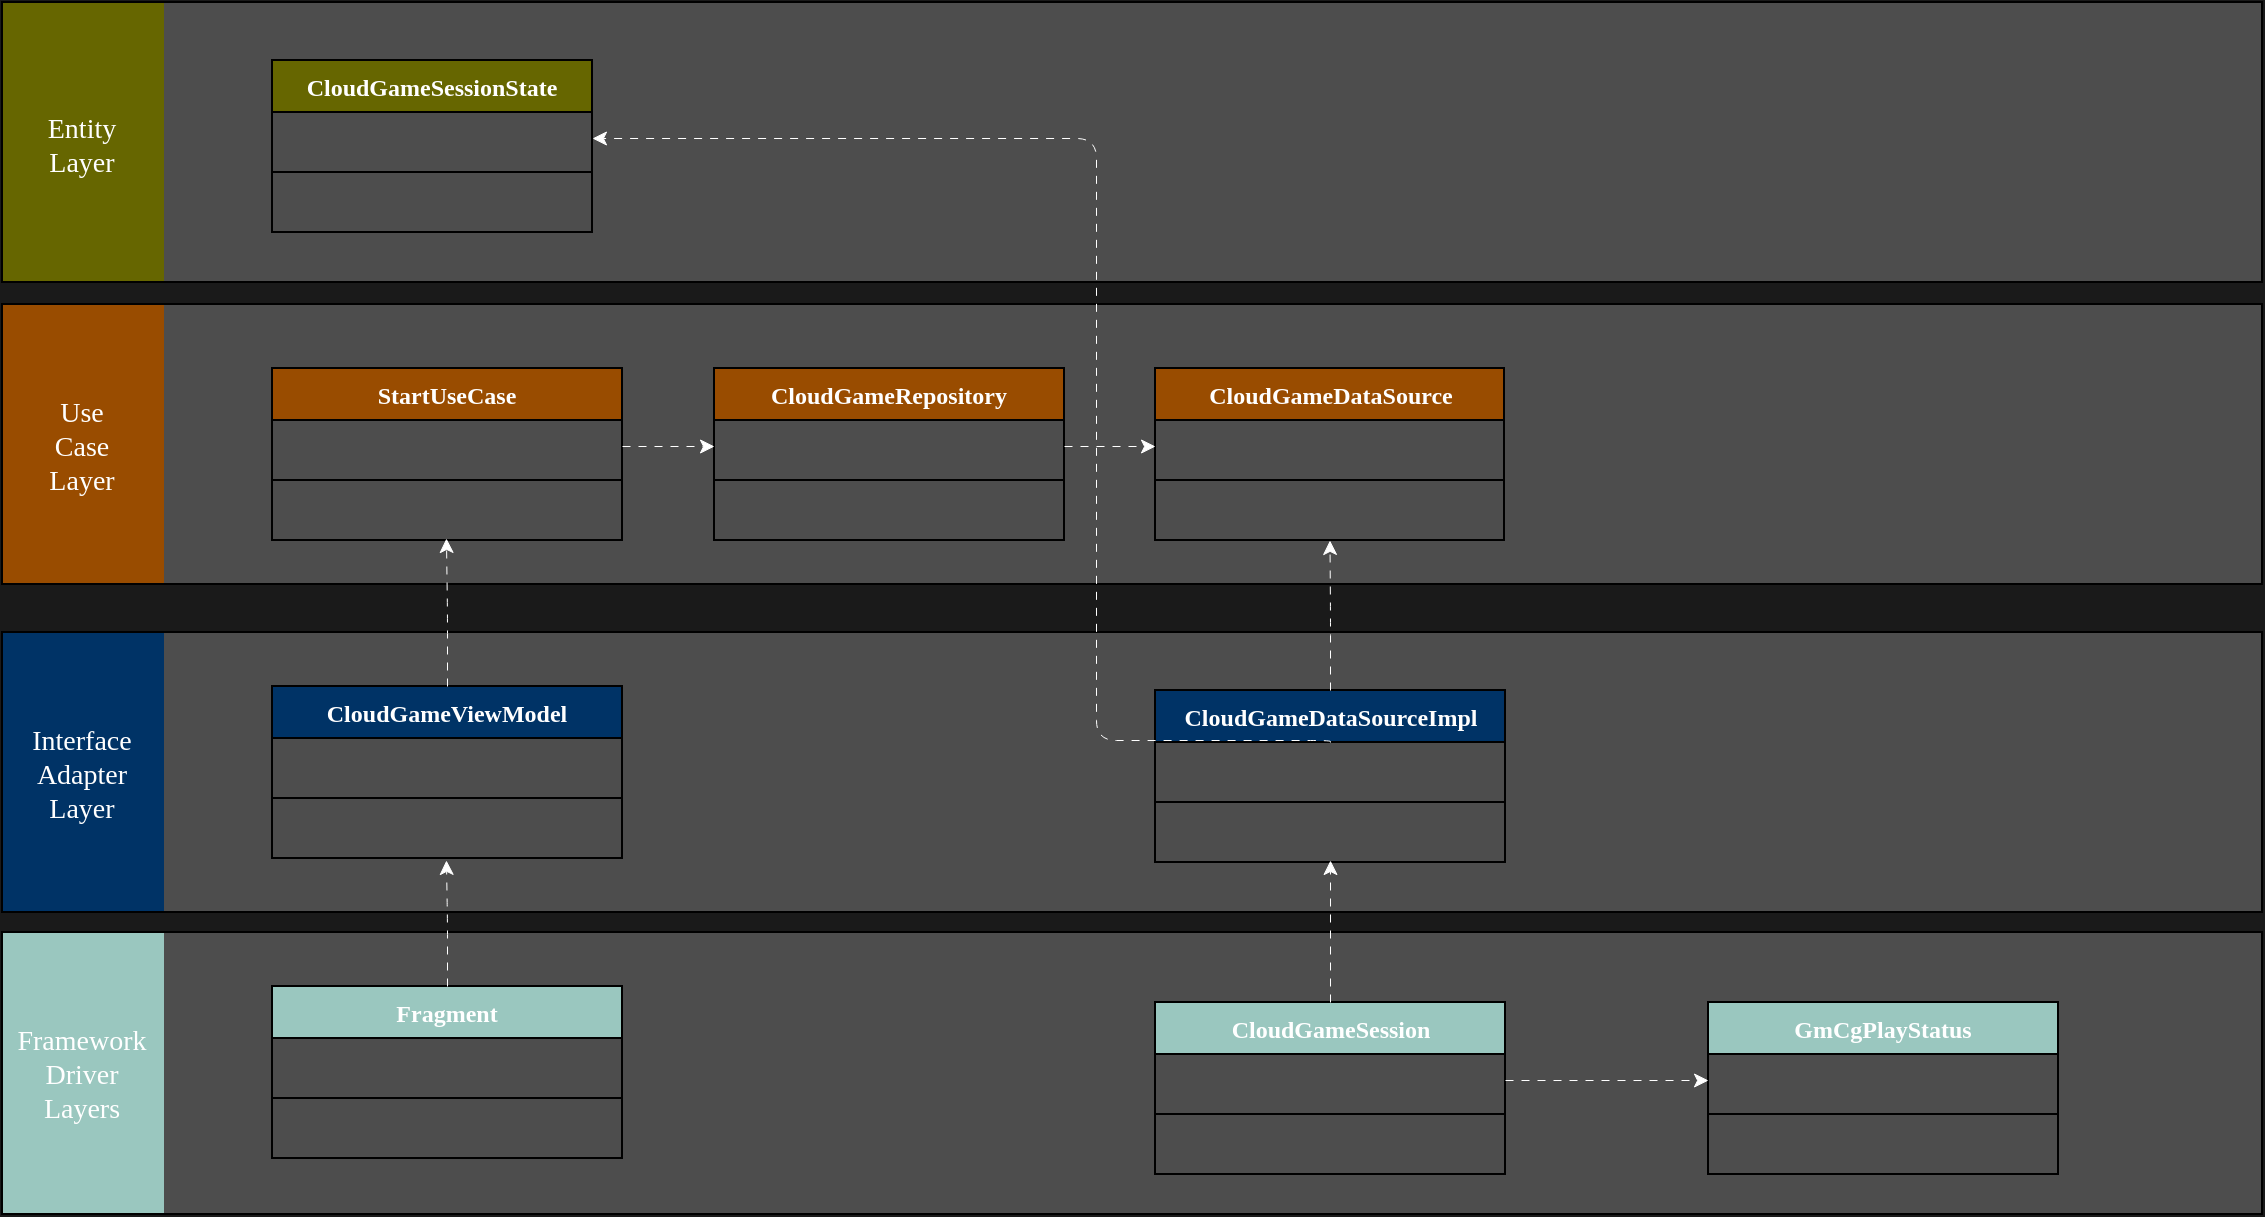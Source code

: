 <mxfile version="21.0.2" type="github">
  <diagram name="第 1 页" id="mS2E8iE-QGVYMEqbDke_">
    <mxGraphModel dx="2042" dy="1195" grid="0" gridSize="10" guides="1" tooltips="1" connect="1" arrows="1" fold="1" page="0" pageScale="1" pageWidth="827" pageHeight="1169" background="#1A1A1A" math="0" shadow="0">
      <root>
        <mxCell id="0" />
        <mxCell id="1" parent="0" />
        <mxCell id="D_g0UbqlEAJKAkZLnDt9-17" value="" style="swimlane;horizontal=0;whiteSpace=wrap;html=1;startSize=81;strokeColor=default;shadow=0;glass=0;swimlaneLine=0;fillColor=#9AC7BF;swimlaneFillColor=#4D4D4D;" vertex="1" parent="1">
          <mxGeometry x="-526" y="87" width="1130" height="141" as="geometry">
            <mxRectangle x="-24" y="313" width="32" height="147" as="alternateBounds" />
          </mxGeometry>
        </mxCell>
        <mxCell id="D_g0UbqlEAJKAkZLnDt9-18" value="&lt;font style=&quot;font-size: 14px;&quot; face=&quot;Comic Sans MS&quot;&gt;Framework&lt;br&gt;Driver&lt;br&gt;Layers&lt;br&gt;&lt;/font&gt;" style="text;html=1;strokeColor=none;fillColor=none;align=center;verticalAlign=middle;whiteSpace=wrap;rounded=0;fontColor=#FFFFFF;" vertex="1" parent="D_g0UbqlEAJKAkZLnDt9-17">
          <mxGeometry x="14" y="50.5" width="52" height="43" as="geometry" />
        </mxCell>
        <mxCell id="D_g0UbqlEAJKAkZLnDt9-78" value="Fragment" style="swimlane;fontStyle=1;align=center;verticalAlign=top;childLayout=stackLayout;horizontal=1;startSize=26;horizontalStack=0;resizeParent=1;resizeParentMax=0;resizeLast=0;collapsible=1;marginBottom=0;whiteSpace=wrap;html=1;fillColor=#9AC7BF;fontColor=#FFFFFF;fontFamily=Comic Sans MS;" vertex="1" parent="D_g0UbqlEAJKAkZLnDt9-17">
          <mxGeometry x="135" y="27" width="175" height="86" as="geometry" />
        </mxCell>
        <mxCell id="D_g0UbqlEAJKAkZLnDt9-79" value="&amp;nbsp;" style="text;strokeColor=none;fillColor=none;align=left;verticalAlign=top;spacingLeft=4;spacingRight=4;overflow=hidden;rotatable=0;points=[[0,0.5],[1,0.5]];portConstraint=eastwest;whiteSpace=wrap;html=1;fontColor=#FFFFFF;fontFamily=Comic Sans MS;" vertex="1" parent="D_g0UbqlEAJKAkZLnDt9-78">
          <mxGeometry y="26" width="175" height="26" as="geometry" />
        </mxCell>
        <mxCell id="D_g0UbqlEAJKAkZLnDt9-80" value="" style="line;strokeWidth=1;fillColor=none;align=left;verticalAlign=middle;spacingTop=-1;spacingLeft=3;spacingRight=3;rotatable=0;labelPosition=right;points=[];portConstraint=eastwest;strokeColor=inherit;fontColor=#FFFFFF;fontFamily=Comic Sans MS;" vertex="1" parent="D_g0UbqlEAJKAkZLnDt9-78">
          <mxGeometry y="52" width="175" height="8" as="geometry" />
        </mxCell>
        <mxCell id="D_g0UbqlEAJKAkZLnDt9-81" value="&amp;nbsp;" style="text;strokeColor=none;fillColor=none;align=left;verticalAlign=top;spacingLeft=4;spacingRight=4;overflow=hidden;rotatable=0;points=[[0,0.5],[1,0.5]];portConstraint=eastwest;whiteSpace=wrap;html=1;fontColor=#FFFFFF;fontFamily=Comic Sans MS;" vertex="1" parent="D_g0UbqlEAJKAkZLnDt9-78">
          <mxGeometry y="60" width="175" height="26" as="geometry" />
        </mxCell>
        <mxCell id="D_g0UbqlEAJKAkZLnDt9-82" value="CloudGameSession" style="swimlane;fontStyle=1;align=center;verticalAlign=top;childLayout=stackLayout;horizontal=1;startSize=26;horizontalStack=0;resizeParent=1;resizeParentMax=0;resizeLast=0;collapsible=1;marginBottom=0;whiteSpace=wrap;html=1;fillColor=#9AC7BF;fontColor=#FFFFFF;fontFamily=Comic Sans MS;" vertex="1" parent="D_g0UbqlEAJKAkZLnDt9-17">
          <mxGeometry x="576.5" y="35" width="175" height="86" as="geometry" />
        </mxCell>
        <mxCell id="D_g0UbqlEAJKAkZLnDt9-83" value="&amp;nbsp;" style="text;strokeColor=none;fillColor=none;align=left;verticalAlign=top;spacingLeft=4;spacingRight=4;overflow=hidden;rotatable=0;points=[[0,0.5],[1,0.5]];portConstraint=eastwest;whiteSpace=wrap;html=1;fontColor=#FFFFFF;fontFamily=Comic Sans MS;" vertex="1" parent="D_g0UbqlEAJKAkZLnDt9-82">
          <mxGeometry y="26" width="175" height="26" as="geometry" />
        </mxCell>
        <mxCell id="D_g0UbqlEAJKAkZLnDt9-84" value="" style="line;strokeWidth=1;fillColor=none;align=left;verticalAlign=middle;spacingTop=-1;spacingLeft=3;spacingRight=3;rotatable=0;labelPosition=right;points=[];portConstraint=eastwest;strokeColor=inherit;fontColor=#FFFFFF;fontFamily=Comic Sans MS;" vertex="1" parent="D_g0UbqlEAJKAkZLnDt9-82">
          <mxGeometry y="52" width="175" height="8" as="geometry" />
        </mxCell>
        <mxCell id="D_g0UbqlEAJKAkZLnDt9-85" value="&amp;nbsp;" style="text;strokeColor=none;fillColor=none;align=left;verticalAlign=top;spacingLeft=4;spacingRight=4;overflow=hidden;rotatable=0;points=[[0,0.5],[1,0.5]];portConstraint=eastwest;whiteSpace=wrap;html=1;fontColor=#FFFFFF;fontFamily=Comic Sans MS;" vertex="1" parent="D_g0UbqlEAJKAkZLnDt9-82">
          <mxGeometry y="60" width="175" height="26" as="geometry" />
        </mxCell>
        <mxCell id="D_g0UbqlEAJKAkZLnDt9-86" value="GmCgPlayStatus" style="swimlane;fontStyle=1;align=center;verticalAlign=top;childLayout=stackLayout;horizontal=1;startSize=26;horizontalStack=0;resizeParent=1;resizeParentMax=0;resizeLast=0;collapsible=1;marginBottom=0;whiteSpace=wrap;html=1;fillColor=#9AC7BF;fontColor=#FFFFFF;fontFamily=Comic Sans MS;" vertex="1" parent="D_g0UbqlEAJKAkZLnDt9-17">
          <mxGeometry x="853" y="35" width="175" height="86" as="geometry" />
        </mxCell>
        <mxCell id="D_g0UbqlEAJKAkZLnDt9-87" value="&amp;nbsp;" style="text;strokeColor=none;fillColor=none;align=left;verticalAlign=top;spacingLeft=4;spacingRight=4;overflow=hidden;rotatable=0;points=[[0,0.5],[1,0.5]];portConstraint=eastwest;whiteSpace=wrap;html=1;fontColor=#FFFFFF;fontFamily=Comic Sans MS;" vertex="1" parent="D_g0UbqlEAJKAkZLnDt9-86">
          <mxGeometry y="26" width="175" height="26" as="geometry" />
        </mxCell>
        <mxCell id="D_g0UbqlEAJKAkZLnDt9-88" value="" style="line;strokeWidth=1;fillColor=none;align=left;verticalAlign=middle;spacingTop=-1;spacingLeft=3;spacingRight=3;rotatable=0;labelPosition=right;points=[];portConstraint=eastwest;strokeColor=inherit;fontColor=#FFFFFF;fontFamily=Comic Sans MS;" vertex="1" parent="D_g0UbqlEAJKAkZLnDt9-86">
          <mxGeometry y="52" width="175" height="8" as="geometry" />
        </mxCell>
        <mxCell id="D_g0UbqlEAJKAkZLnDt9-89" value="&amp;nbsp;" style="text;strokeColor=none;fillColor=none;align=left;verticalAlign=top;spacingLeft=4;spacingRight=4;overflow=hidden;rotatable=0;points=[[0,0.5],[1,0.5]];portConstraint=eastwest;whiteSpace=wrap;html=1;fontColor=#FFFFFF;fontFamily=Comic Sans MS;" vertex="1" parent="D_g0UbqlEAJKAkZLnDt9-86">
          <mxGeometry y="60" width="175" height="26" as="geometry" />
        </mxCell>
        <mxCell id="D_g0UbqlEAJKAkZLnDt9-100" style="edgeStyle=orthogonalEdgeStyle;rounded=1;orthogonalLoop=1;jettySize=auto;html=1;exitX=1;exitY=0.5;exitDx=0;exitDy=0;strokeColor=#FFFFFF;dashed=1;strokeWidth=0.5;dashPattern=8 8;" edge="1" parent="D_g0UbqlEAJKAkZLnDt9-17" source="D_g0UbqlEAJKAkZLnDt9-83" target="D_g0UbqlEAJKAkZLnDt9-87">
          <mxGeometry relative="1" as="geometry" />
        </mxCell>
        <mxCell id="D_g0UbqlEAJKAkZLnDt9-22" value="" style="swimlane;horizontal=0;whiteSpace=wrap;html=1;startSize=81;strokeColor=default;shadow=0;glass=0;swimlaneLine=0;fillColor=#003366;swimlaneFillColor=#4D4D4D;" vertex="1" parent="1">
          <mxGeometry x="-526" y="-63" width="1130" height="140" as="geometry">
            <mxRectangle x="-24" y="313" width="32" height="147" as="alternateBounds" />
          </mxGeometry>
        </mxCell>
        <mxCell id="D_g0UbqlEAJKAkZLnDt9-23" value="&lt;font style=&quot;font-size: 14px;&quot; face=&quot;Comic Sans MS&quot;&gt;Interface&lt;br&gt;Adapter&lt;br&gt;Layer&lt;br&gt;&lt;/font&gt;" style="text;html=1;strokeColor=none;fillColor=none;align=center;verticalAlign=middle;whiteSpace=wrap;rounded=0;fontColor=#FFFFFF;" vertex="1" parent="D_g0UbqlEAJKAkZLnDt9-22">
          <mxGeometry x="14" y="50.5" width="52" height="43" as="geometry" />
        </mxCell>
        <mxCell id="D_g0UbqlEAJKAkZLnDt9-64" value="CloudGameViewModel" style="swimlane;fontStyle=1;align=center;verticalAlign=top;childLayout=stackLayout;horizontal=1;startSize=26;horizontalStack=0;resizeParent=1;resizeParentMax=0;resizeLast=0;collapsible=1;marginBottom=0;whiteSpace=wrap;html=1;strokeColor=#000000;fillColor=#003366;fontColor=#FFFFFF;fontFamily=Comic Sans MS;" vertex="1" parent="D_g0UbqlEAJKAkZLnDt9-22">
          <mxGeometry x="135" y="27" width="175" height="86" as="geometry" />
        </mxCell>
        <mxCell id="D_g0UbqlEAJKAkZLnDt9-65" value="&amp;nbsp;" style="text;strokeColor=none;fillColor=none;align=left;verticalAlign=top;spacingLeft=4;spacingRight=4;overflow=hidden;rotatable=0;points=[[0,0.5],[1,0.5]];portConstraint=eastwest;whiteSpace=wrap;html=1;fontColor=#FFFFFF;fontFamily=Comic Sans MS;" vertex="1" parent="D_g0UbqlEAJKAkZLnDt9-64">
          <mxGeometry y="26" width="175" height="26" as="geometry" />
        </mxCell>
        <mxCell id="D_g0UbqlEAJKAkZLnDt9-66" value="" style="line;strokeWidth=1;fillColor=none;align=left;verticalAlign=middle;spacingTop=-1;spacingLeft=3;spacingRight=3;rotatable=0;labelPosition=right;points=[];portConstraint=eastwest;strokeColor=inherit;fontColor=#FFFFFF;fontFamily=Comic Sans MS;" vertex="1" parent="D_g0UbqlEAJKAkZLnDt9-64">
          <mxGeometry y="52" width="175" height="8" as="geometry" />
        </mxCell>
        <mxCell id="D_g0UbqlEAJKAkZLnDt9-67" value="&amp;nbsp;" style="text;strokeColor=none;fillColor=none;align=left;verticalAlign=top;spacingLeft=4;spacingRight=4;overflow=hidden;rotatable=0;points=[[0,0.5],[1,0.5]];portConstraint=eastwest;whiteSpace=wrap;html=1;fontColor=#FFFFFF;fontFamily=Comic Sans MS;" vertex="1" parent="D_g0UbqlEAJKAkZLnDt9-64">
          <mxGeometry y="60" width="175" height="26" as="geometry" />
        </mxCell>
        <mxCell id="D_g0UbqlEAJKAkZLnDt9-74" value="CloudGameDataSourceImpl" style="swimlane;fontStyle=1;align=center;verticalAlign=top;childLayout=stackLayout;horizontal=1;startSize=26;horizontalStack=0;resizeParent=1;resizeParentMax=0;resizeLast=0;collapsible=1;marginBottom=0;whiteSpace=wrap;html=1;fillColor=#003366;fontColor=#FFFFFF;fontFamily=Comic Sans MS;" vertex="1" parent="D_g0UbqlEAJKAkZLnDt9-22">
          <mxGeometry x="576.5" y="29" width="175" height="86" as="geometry" />
        </mxCell>
        <mxCell id="D_g0UbqlEAJKAkZLnDt9-75" value="&amp;nbsp;" style="text;strokeColor=none;fillColor=none;align=left;verticalAlign=top;spacingLeft=4;spacingRight=4;overflow=hidden;rotatable=0;points=[[0,0.5],[1,0.5]];portConstraint=eastwest;whiteSpace=wrap;html=1;fontColor=#FFFFFF;fontFamily=Comic Sans MS;" vertex="1" parent="D_g0UbqlEAJKAkZLnDt9-74">
          <mxGeometry y="26" width="175" height="26" as="geometry" />
        </mxCell>
        <mxCell id="D_g0UbqlEAJKAkZLnDt9-76" value="" style="line;strokeWidth=1;fillColor=none;align=left;verticalAlign=middle;spacingTop=-1;spacingLeft=3;spacingRight=3;rotatable=0;labelPosition=right;points=[];portConstraint=eastwest;strokeColor=inherit;fontColor=#FFFFFF;fontFamily=Comic Sans MS;" vertex="1" parent="D_g0UbqlEAJKAkZLnDt9-74">
          <mxGeometry y="52" width="175" height="8" as="geometry" />
        </mxCell>
        <mxCell id="D_g0UbqlEAJKAkZLnDt9-77" value="&amp;nbsp;" style="text;strokeColor=none;fillColor=none;align=left;verticalAlign=top;spacingLeft=4;spacingRight=4;overflow=hidden;rotatable=0;points=[[0,0.5],[1,0.5]];portConstraint=eastwest;whiteSpace=wrap;html=1;fontColor=#FFFFFF;fontFamily=Comic Sans MS;" vertex="1" parent="D_g0UbqlEAJKAkZLnDt9-74">
          <mxGeometry y="60" width="175" height="26" as="geometry" />
        </mxCell>
        <mxCell id="D_g0UbqlEAJKAkZLnDt9-24" value="" style="swimlane;horizontal=0;whiteSpace=wrap;html=1;startSize=81;strokeColor=default;shadow=0;glass=0;swimlaneLine=0;fillColor=#994C00;swimlaneFillColor=#4D4D4D;" vertex="1" parent="1">
          <mxGeometry x="-526" y="-227" width="1130" height="140" as="geometry">
            <mxRectangle x="-24" y="313" width="32" height="147" as="alternateBounds" />
          </mxGeometry>
        </mxCell>
        <mxCell id="D_g0UbqlEAJKAkZLnDt9-25" value="&lt;font style=&quot;font-size: 14px;&quot; face=&quot;Comic Sans MS&quot;&gt;Use&lt;br&gt;Case&lt;br&gt;Layer&lt;br&gt;&lt;/font&gt;" style="text;html=1;strokeColor=none;fillColor=none;align=center;verticalAlign=middle;whiteSpace=wrap;rounded=0;fontColor=#FFFFFF;" vertex="1" parent="D_g0UbqlEAJKAkZLnDt9-24">
          <mxGeometry x="14" y="50.5" width="52" height="43" as="geometry" />
        </mxCell>
        <mxCell id="D_g0UbqlEAJKAkZLnDt9-32" value="StartUseCase" style="swimlane;fontStyle=1;align=center;verticalAlign=top;childLayout=stackLayout;horizontal=1;startSize=26;horizontalStack=0;resizeParent=1;resizeParentMax=0;resizeLast=0;collapsible=1;marginBottom=0;whiteSpace=wrap;html=1;fillColor=#994C00;fontColor=#FFFFFF;fontFamily=Comic Sans MS;" vertex="1" parent="D_g0UbqlEAJKAkZLnDt9-24">
          <mxGeometry x="135" y="32" width="175" height="86" as="geometry" />
        </mxCell>
        <mxCell id="D_g0UbqlEAJKAkZLnDt9-33" value="&amp;nbsp;" style="text;strokeColor=none;fillColor=none;align=left;verticalAlign=top;spacingLeft=4;spacingRight=4;overflow=hidden;rotatable=0;points=[[0,0.5],[1,0.5]];portConstraint=eastwest;whiteSpace=wrap;html=1;fontColor=#FFFFFF;fontFamily=Comic Sans MS;" vertex="1" parent="D_g0UbqlEAJKAkZLnDt9-32">
          <mxGeometry y="26" width="175" height="26" as="geometry" />
        </mxCell>
        <mxCell id="D_g0UbqlEAJKAkZLnDt9-34" value="" style="line;strokeWidth=1;fillColor=none;align=left;verticalAlign=middle;spacingTop=-1;spacingLeft=3;spacingRight=3;rotatable=0;labelPosition=right;points=[];portConstraint=eastwest;strokeColor=inherit;fontColor=#FFFFFF;fontFamily=Comic Sans MS;" vertex="1" parent="D_g0UbqlEAJKAkZLnDt9-32">
          <mxGeometry y="52" width="175" height="8" as="geometry" />
        </mxCell>
        <mxCell id="D_g0UbqlEAJKAkZLnDt9-35" value="&amp;nbsp;" style="text;strokeColor=none;fillColor=none;align=left;verticalAlign=top;spacingLeft=4;spacingRight=4;overflow=hidden;rotatable=0;points=[[0,0.5],[1,0.5]];portConstraint=eastwest;whiteSpace=wrap;html=1;fontColor=#FFFFFF;fontFamily=Comic Sans MS;" vertex="1" parent="D_g0UbqlEAJKAkZLnDt9-32">
          <mxGeometry y="60" width="175" height="26" as="geometry" />
        </mxCell>
        <mxCell id="D_g0UbqlEAJKAkZLnDt9-42" value="CloudGameRepository" style="swimlane;fontStyle=1;align=center;verticalAlign=top;childLayout=stackLayout;horizontal=1;startSize=26;horizontalStack=0;resizeParent=1;resizeParentMax=0;resizeLast=0;collapsible=1;marginBottom=0;whiteSpace=wrap;html=1;fillColor=#994C00;fontColor=#FFFFFF;fontFamily=Comic Sans MS;" vertex="1" parent="D_g0UbqlEAJKAkZLnDt9-24">
          <mxGeometry x="356" y="32" width="175" height="86" as="geometry" />
        </mxCell>
        <mxCell id="D_g0UbqlEAJKAkZLnDt9-43" value="&amp;nbsp;" style="text;strokeColor=none;fillColor=none;align=left;verticalAlign=top;spacingLeft=4;spacingRight=4;overflow=hidden;rotatable=0;points=[[0,0.5],[1,0.5]];portConstraint=eastwest;whiteSpace=wrap;html=1;fontColor=#FFFFFF;fontFamily=Comic Sans MS;" vertex="1" parent="D_g0UbqlEAJKAkZLnDt9-42">
          <mxGeometry y="26" width="175" height="26" as="geometry" />
        </mxCell>
        <mxCell id="D_g0UbqlEAJKAkZLnDt9-44" value="" style="line;strokeWidth=1;fillColor=none;align=left;verticalAlign=middle;spacingTop=-1;spacingLeft=3;spacingRight=3;rotatable=0;labelPosition=right;points=[];portConstraint=eastwest;strokeColor=inherit;fontColor=#FFFFFF;fontFamily=Comic Sans MS;" vertex="1" parent="D_g0UbqlEAJKAkZLnDt9-42">
          <mxGeometry y="52" width="175" height="8" as="geometry" />
        </mxCell>
        <mxCell id="D_g0UbqlEAJKAkZLnDt9-45" value="&amp;nbsp;" style="text;strokeColor=none;fillColor=none;align=left;verticalAlign=top;spacingLeft=4;spacingRight=4;overflow=hidden;rotatable=0;points=[[0,0.5],[1,0.5]];portConstraint=eastwest;whiteSpace=wrap;html=1;fontColor=#FFFFFF;fontFamily=Comic Sans MS;" vertex="1" parent="D_g0UbqlEAJKAkZLnDt9-42">
          <mxGeometry y="60" width="175" height="26" as="geometry" />
        </mxCell>
        <mxCell id="D_g0UbqlEAJKAkZLnDt9-46" value="CloudGameDataSource" style="swimlane;fontStyle=1;align=center;verticalAlign=top;childLayout=stackLayout;horizontal=1;startSize=26;horizontalStack=0;resizeParent=1;resizeParentMax=0;resizeLast=0;collapsible=1;marginBottom=0;whiteSpace=wrap;html=1;fillColor=#994C00;fontColor=#FFFFFF;fontFamily=Comic Sans MS;" vertex="1" parent="D_g0UbqlEAJKAkZLnDt9-24">
          <mxGeometry x="576.5" y="32" width="174.5" height="86" as="geometry" />
        </mxCell>
        <mxCell id="D_g0UbqlEAJKAkZLnDt9-102" value="&amp;nbsp;" style="text;strokeColor=none;fillColor=none;align=left;verticalAlign=top;spacingLeft=4;spacingRight=4;overflow=hidden;rotatable=0;points=[[0,0.5],[1,0.5]];portConstraint=eastwest;whiteSpace=wrap;html=1;fontColor=#FFFFFF;fontFamily=Comic Sans MS;" vertex="1" parent="D_g0UbqlEAJKAkZLnDt9-46">
          <mxGeometry y="26" width="174.5" height="26" as="geometry" />
        </mxCell>
        <mxCell id="D_g0UbqlEAJKAkZLnDt9-48" value="" style="line;strokeWidth=1;fillColor=none;align=left;verticalAlign=middle;spacingTop=-1;spacingLeft=3;spacingRight=3;rotatable=0;labelPosition=right;points=[];portConstraint=eastwest;strokeColor=inherit;fontColor=#FFFFFF;fontFamily=Comic Sans MS;" vertex="1" parent="D_g0UbqlEAJKAkZLnDt9-46">
          <mxGeometry y="52" width="174.5" height="8" as="geometry" />
        </mxCell>
        <mxCell id="D_g0UbqlEAJKAkZLnDt9-49" value="&amp;nbsp;" style="text;strokeColor=none;fillColor=none;align=left;verticalAlign=top;spacingLeft=4;spacingRight=4;overflow=hidden;rotatable=0;points=[[0,0.5],[1,0.5]];portConstraint=eastwest;whiteSpace=wrap;html=1;fontColor=#FFFFFF;fontFamily=Comic Sans MS;" vertex="1" parent="D_g0UbqlEAJKAkZLnDt9-46">
          <mxGeometry y="60" width="174.5" height="26" as="geometry" />
        </mxCell>
        <mxCell id="D_g0UbqlEAJKAkZLnDt9-93" style="edgeStyle=orthogonalEdgeStyle;rounded=1;orthogonalLoop=1;jettySize=auto;html=1;strokeColor=#FFFFFF;dashed=1;strokeWidth=0.5;dashPattern=8 8;" edge="1" parent="D_g0UbqlEAJKAkZLnDt9-24" source="D_g0UbqlEAJKAkZLnDt9-33" target="D_g0UbqlEAJKAkZLnDt9-43">
          <mxGeometry relative="1" as="geometry" />
        </mxCell>
        <mxCell id="D_g0UbqlEAJKAkZLnDt9-103" style="edgeStyle=orthogonalEdgeStyle;rounded=1;orthogonalLoop=1;jettySize=auto;html=1;exitX=1;exitY=0.5;exitDx=0;exitDy=0;strokeWidth=0.5;dashed=1;strokeColor=#FFFFFF;dashPattern=8 8;" edge="1" parent="D_g0UbqlEAJKAkZLnDt9-24" source="D_g0UbqlEAJKAkZLnDt9-43" target="D_g0UbqlEAJKAkZLnDt9-102">
          <mxGeometry relative="1" as="geometry" />
        </mxCell>
        <mxCell id="D_g0UbqlEAJKAkZLnDt9-26" value="" style="swimlane;horizontal=0;whiteSpace=wrap;html=1;startSize=81;strokeColor=default;shadow=0;glass=0;swimlaneLine=0;fillColor=#666600;swimlaneFillColor=#4D4D4D;" vertex="1" parent="1">
          <mxGeometry x="-526" y="-378" width="1130" height="140" as="geometry">
            <mxRectangle x="-24" y="313" width="32" height="147" as="alternateBounds" />
          </mxGeometry>
        </mxCell>
        <mxCell id="D_g0UbqlEAJKAkZLnDt9-27" value="&lt;font style=&quot;font-size: 14px;&quot; face=&quot;Comic Sans MS&quot;&gt;Entity&lt;br&gt;Layer&lt;br&gt;&lt;/font&gt;" style="text;html=1;strokeColor=none;fillColor=none;align=center;verticalAlign=middle;whiteSpace=wrap;rounded=0;fontColor=#FFFFFF;" vertex="1" parent="D_g0UbqlEAJKAkZLnDt9-26">
          <mxGeometry x="14" y="50.5" width="52" height="43" as="geometry" />
        </mxCell>
        <mxCell id="D_g0UbqlEAJKAkZLnDt9-28" value="CloudGameSessionState" style="swimlane;fontStyle=1;align=center;verticalAlign=top;childLayout=stackLayout;horizontal=1;startSize=26;horizontalStack=0;resizeParent=1;resizeParentMax=0;resizeLast=0;collapsible=1;marginBottom=0;whiteSpace=wrap;html=1;fillColor=#666600;fontColor=#FFFFFF;fontFamily=Comic Sans MS;" vertex="1" parent="D_g0UbqlEAJKAkZLnDt9-26">
          <mxGeometry x="135" y="29" width="160" height="86" as="geometry" />
        </mxCell>
        <mxCell id="D_g0UbqlEAJKAkZLnDt9-29" value="&amp;nbsp;" style="text;strokeColor=none;fillColor=none;align=left;verticalAlign=top;spacingLeft=4;spacingRight=4;overflow=hidden;rotatable=0;points=[[0,0.5],[1,0.5]];portConstraint=eastwest;whiteSpace=wrap;html=1;fontColor=#FFFFFF;fontFamily=Comic Sans MS;" vertex="1" parent="D_g0UbqlEAJKAkZLnDt9-28">
          <mxGeometry y="26" width="160" height="26" as="geometry" />
        </mxCell>
        <mxCell id="D_g0UbqlEAJKAkZLnDt9-30" value="" style="line;strokeWidth=1;fillColor=none;align=left;verticalAlign=middle;spacingTop=-1;spacingLeft=3;spacingRight=3;rotatable=0;labelPosition=right;points=[];portConstraint=eastwest;strokeColor=inherit;fontColor=#FFFFFF;fontFamily=Comic Sans MS;" vertex="1" parent="D_g0UbqlEAJKAkZLnDt9-28">
          <mxGeometry y="52" width="160" height="8" as="geometry" />
        </mxCell>
        <mxCell id="D_g0UbqlEAJKAkZLnDt9-31" value="&amp;nbsp;" style="text;strokeColor=none;fillColor=none;align=left;verticalAlign=top;spacingLeft=4;spacingRight=4;overflow=hidden;rotatable=0;points=[[0,0.5],[1,0.5]];portConstraint=eastwest;whiteSpace=wrap;html=1;fontColor=#FFFFFF;fontFamily=Comic Sans MS;" vertex="1" parent="D_g0UbqlEAJKAkZLnDt9-28">
          <mxGeometry y="60" width="160" height="26" as="geometry" />
        </mxCell>
        <mxCell id="D_g0UbqlEAJKAkZLnDt9-92" style="edgeStyle=orthogonalEdgeStyle;orthogonalLoop=1;jettySize=auto;html=1;dashed=1;strokeWidth=0.5;strokeColor=#FFFFFF;dashPattern=8 8;rounded=1;" edge="1" parent="1" source="D_g0UbqlEAJKAkZLnDt9-75" target="D_g0UbqlEAJKAkZLnDt9-29">
          <mxGeometry relative="1" as="geometry">
            <Array as="points">
              <mxPoint x="21" y="-9" />
              <mxPoint x="21" y="-310" />
            </Array>
          </mxGeometry>
        </mxCell>
        <mxCell id="D_g0UbqlEAJKAkZLnDt9-95" style="edgeStyle=orthogonalEdgeStyle;rounded=1;orthogonalLoop=1;jettySize=auto;html=1;entryX=0.497;entryY=1.038;entryDx=0;entryDy=0;entryPerimeter=0;strokeColor=#FFFFFF;dashed=1;strokeWidth=0.5;dashPattern=8 8;" edge="1" parent="1" source="D_g0UbqlEAJKAkZLnDt9-78" target="D_g0UbqlEAJKAkZLnDt9-67">
          <mxGeometry relative="1" as="geometry" />
        </mxCell>
        <mxCell id="D_g0UbqlEAJKAkZLnDt9-97" style="edgeStyle=orthogonalEdgeStyle;rounded=1;orthogonalLoop=1;jettySize=auto;html=1;exitX=0.5;exitY=0;exitDx=0;exitDy=0;entryX=0.5;entryY=0.962;entryDx=0;entryDy=0;entryPerimeter=0;strokeColor=#FFFFFF;dashed=1;strokeWidth=0.5;dashPattern=8 8;" edge="1" parent="1" source="D_g0UbqlEAJKAkZLnDt9-82" target="D_g0UbqlEAJKAkZLnDt9-77">
          <mxGeometry relative="1" as="geometry" />
        </mxCell>
        <mxCell id="D_g0UbqlEAJKAkZLnDt9-99" style="edgeStyle=orthogonalEdgeStyle;rounded=1;orthogonalLoop=1;jettySize=auto;html=1;entryX=0.5;entryY=1;entryDx=0;entryDy=0;entryPerimeter=0;strokeColor=#FFFFFF;dashed=1;strokeWidth=0.5;dashPattern=8 8;" edge="1" parent="1" source="D_g0UbqlEAJKAkZLnDt9-74" target="D_g0UbqlEAJKAkZLnDt9-49">
          <mxGeometry relative="1" as="geometry" />
        </mxCell>
        <mxCell id="D_g0UbqlEAJKAkZLnDt9-101" style="edgeStyle=orthogonalEdgeStyle;rounded=1;orthogonalLoop=1;jettySize=auto;html=1;exitX=0.5;exitY=0;exitDx=0;exitDy=0;entryX=0.497;entryY=0.962;entryDx=0;entryDy=0;entryPerimeter=0;strokeColor=#FFFFFF;dashed=1;strokeWidth=0.5;dashPattern=8 8;" edge="1" parent="1" source="D_g0UbqlEAJKAkZLnDt9-64" target="D_g0UbqlEAJKAkZLnDt9-35">
          <mxGeometry relative="1" as="geometry" />
        </mxCell>
      </root>
    </mxGraphModel>
  </diagram>
</mxfile>
